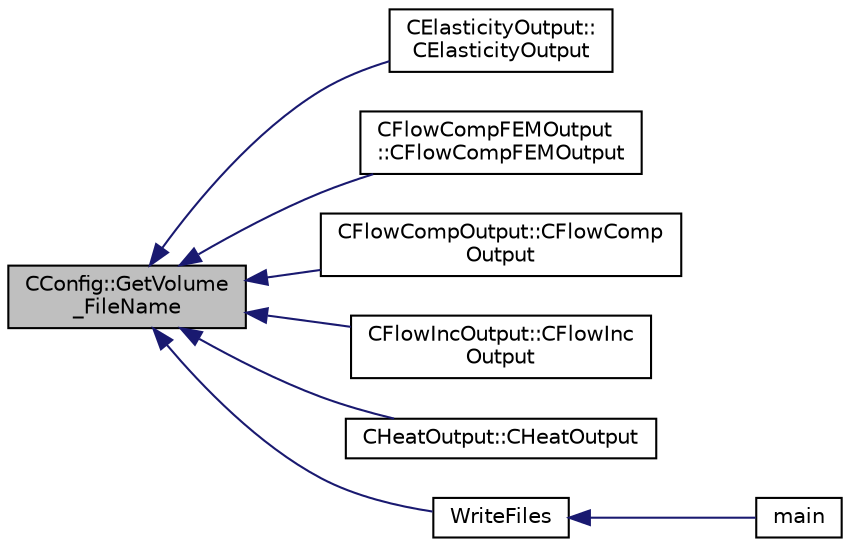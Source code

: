 digraph "CConfig::GetVolume_FileName"
{
  edge [fontname="Helvetica",fontsize="10",labelfontname="Helvetica",labelfontsize="10"];
  node [fontname="Helvetica",fontsize="10",shape=record];
  rankdir="LR";
  Node13575 [label="CConfig::GetVolume\l_FileName",height=0.2,width=0.4,color="black", fillcolor="grey75", style="filled", fontcolor="black"];
  Node13575 -> Node13576 [dir="back",color="midnightblue",fontsize="10",style="solid",fontname="Helvetica"];
  Node13576 [label="CElasticityOutput::\lCElasticityOutput",height=0.2,width=0.4,color="black", fillcolor="white", style="filled",URL="$class_c_elasticity_output.html#a58429bbda704388e3663f3787f2c66e6",tooltip="Constructor of the class. "];
  Node13575 -> Node13577 [dir="back",color="midnightblue",fontsize="10",style="solid",fontname="Helvetica"];
  Node13577 [label="CFlowCompFEMOutput\l::CFlowCompFEMOutput",height=0.2,width=0.4,color="black", fillcolor="white", style="filled",URL="$class_c_flow_comp_f_e_m_output.html#a15892a5521b50ec593b55fddb1dfb9ae",tooltip="Constructor of the class. "];
  Node13575 -> Node13578 [dir="back",color="midnightblue",fontsize="10",style="solid",fontname="Helvetica"];
  Node13578 [label="CFlowCompOutput::CFlowComp\lOutput",height=0.2,width=0.4,color="black", fillcolor="white", style="filled",URL="$class_c_flow_comp_output.html#aefb67b3a8ff3f9862d49a3ef23a4198b",tooltip="Constructor of the class. "];
  Node13575 -> Node13579 [dir="back",color="midnightblue",fontsize="10",style="solid",fontname="Helvetica"];
  Node13579 [label="CFlowIncOutput::CFlowInc\lOutput",height=0.2,width=0.4,color="black", fillcolor="white", style="filled",URL="$class_c_flow_inc_output.html#a6887162e4142b214c7be9bfe40a0d94b",tooltip="Constructor of the class. "];
  Node13575 -> Node13580 [dir="back",color="midnightblue",fontsize="10",style="solid",fontname="Helvetica"];
  Node13580 [label="CHeatOutput::CHeatOutput",height=0.2,width=0.4,color="black", fillcolor="white", style="filled",URL="$class_c_heat_output.html#a765accb8479e84e246e53494de404e93",tooltip="Constructor of the class. "];
  Node13575 -> Node13581 [dir="back",color="midnightblue",fontsize="10",style="solid",fontname="Helvetica"];
  Node13581 [label="WriteFiles",height=0.2,width=0.4,color="black", fillcolor="white", style="filled",URL="$_s_u2___s_o_l_8cpp.html#a43305e0af849b318ce139ccf6a164626"];
  Node13581 -> Node13582 [dir="back",color="midnightblue",fontsize="10",style="solid",fontname="Helvetica"];
  Node13582 [label="main",height=0.2,width=0.4,color="black", fillcolor="white", style="filled",URL="$_s_u2___s_o_l_8cpp.html#a0ddf1224851353fc92bfbff6f499fa97"];
}
